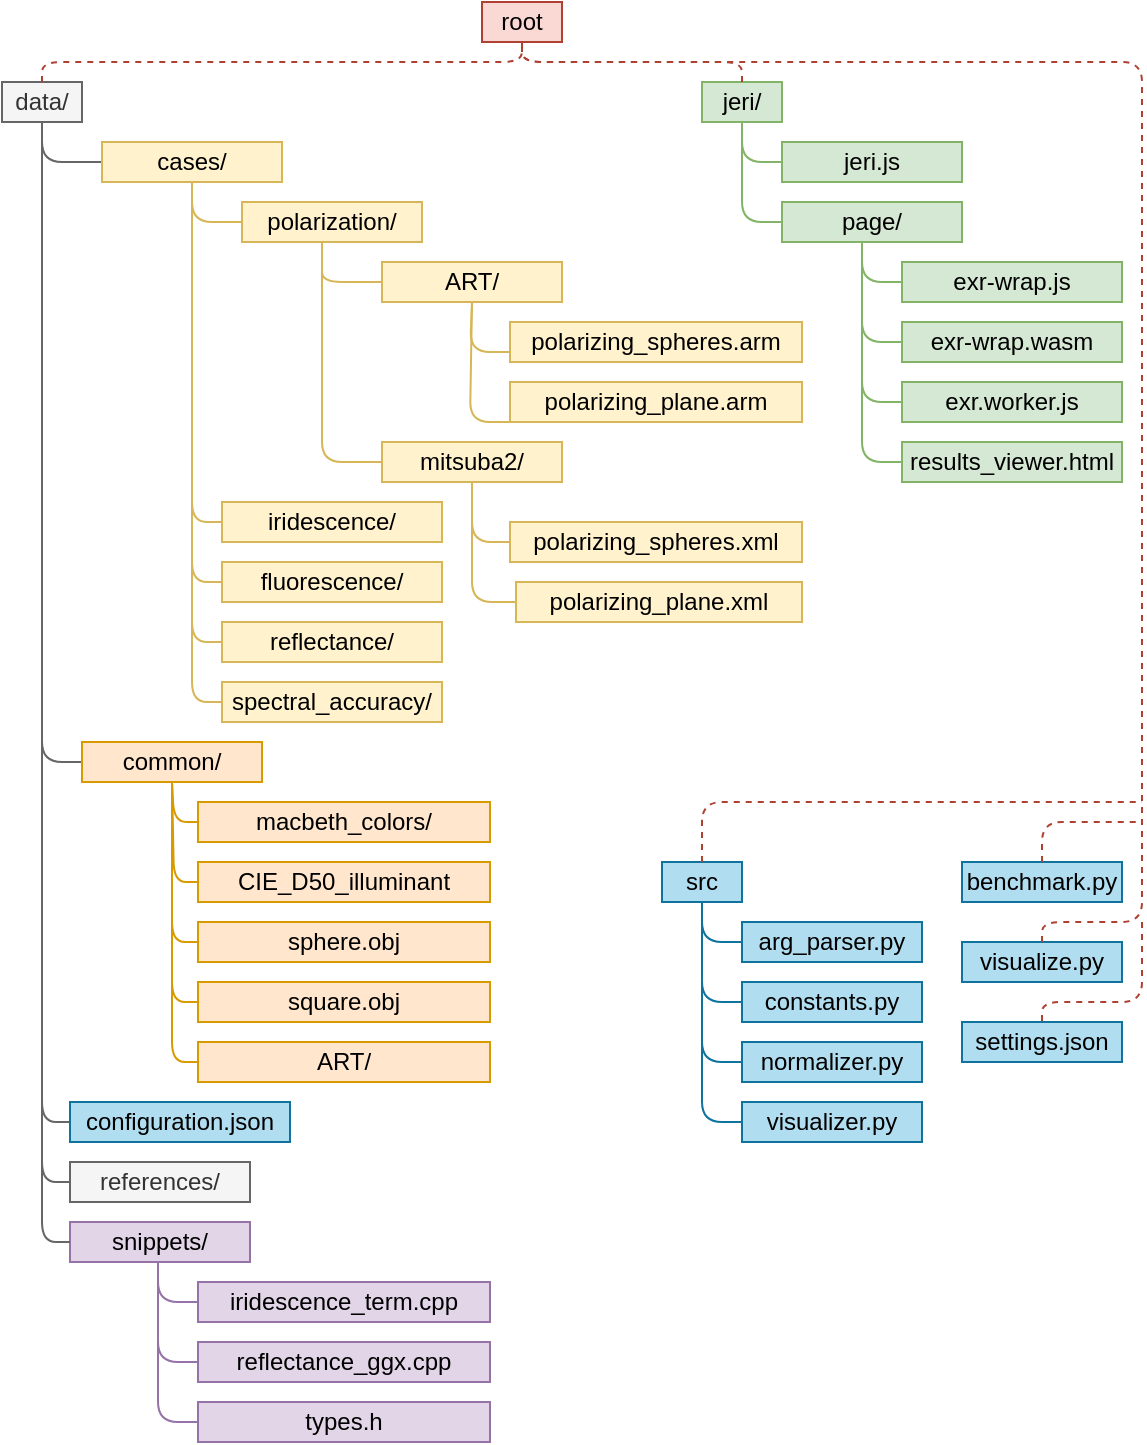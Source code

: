 <mxfile version="13.5.5" type="device"><diagram id="QD6-xCFPaR6NN4qHjSqh" name="Page-1"><mxGraphModel dx="687" dy="385" grid="1" gridSize="10" guides="1" tooltips="1" connect="1" arrows="1" fold="1" page="1" pageScale="1" pageWidth="827" pageHeight="1169" math="0" shadow="0"><root><mxCell id="0"/><mxCell id="1" parent="0"/><mxCell id="x9vF5xHZ1lk9lBWt_NGZ-1" value="data/" style="text;html=1;align=center;verticalAlign=middle;whiteSpace=wrap;rounded=0;fillColor=#f5f5f5;strokeColor=#666666;fontColor=#333333;" parent="1" vertex="1"><mxGeometry x="40" y="280" width="40" height="20" as="geometry"/></mxCell><mxCell id="x9vF5xHZ1lk9lBWt_NGZ-2" value="jeri/" style="text;html=1;align=center;verticalAlign=middle;whiteSpace=wrap;rounded=0;fillColor=#d5e8d4;strokeColor=#82b366;" parent="1" vertex="1"><mxGeometry x="390" y="280" width="40" height="20" as="geometry"/></mxCell><mxCell id="x9vF5xHZ1lk9lBWt_NGZ-3" value="src" style="text;html=1;align=center;verticalAlign=middle;whiteSpace=wrap;rounded=0;fillColor=#b1ddf0;strokeColor=#10739e;" parent="1" vertex="1"><mxGeometry x="370" y="670" width="40" height="20" as="geometry"/></mxCell><mxCell id="x9vF5xHZ1lk9lBWt_NGZ-4" value="benchmark.py" style="text;html=1;align=center;verticalAlign=middle;whiteSpace=wrap;rounded=0;fillColor=#b1ddf0;strokeColor=#10739e;" parent="1" vertex="1"><mxGeometry x="520" y="670" width="80" height="20" as="geometry"/></mxCell><mxCell id="x9vF5xHZ1lk9lBWt_NGZ-5" value="visualize.py" style="text;html=1;align=center;verticalAlign=middle;whiteSpace=wrap;rounded=0;fillColor=#b1ddf0;strokeColor=#10739e;" parent="1" vertex="1"><mxGeometry x="520" y="710" width="80" height="20" as="geometry"/></mxCell><mxCell id="x9vF5xHZ1lk9lBWt_NGZ-6" value="settings.json" style="text;html=1;align=center;verticalAlign=middle;whiteSpace=wrap;rounded=0;fillColor=#b1ddf0;strokeColor=#10739e;" parent="1" vertex="1"><mxGeometry x="520" y="750" width="80" height="20" as="geometry"/></mxCell><mxCell id="x9vF5xHZ1lk9lBWt_NGZ-7" value="" style="endArrow=none;html=1;fillColor=#b1ddf0;strokeColor=#10739e;exitX=0.5;exitY=1;exitDx=0;exitDy=0;" parent="1" source="x9vF5xHZ1lk9lBWt_NGZ-3" edge="1"><mxGeometry width="50" height="50" relative="1" as="geometry"><mxPoint x="500" y="770" as="sourcePoint"/><mxPoint x="410" y="710" as="targetPoint"/><Array as="points"><mxPoint x="390" y="710"/></Array></mxGeometry></mxCell><mxCell id="x9vF5xHZ1lk9lBWt_NGZ-8" value="arg_parser.py" style="text;html=1;align=center;verticalAlign=middle;whiteSpace=wrap;rounded=0;fillColor=#b1ddf0;strokeColor=#10739e;" parent="1" vertex="1"><mxGeometry x="410" y="700" width="90" height="20" as="geometry"/></mxCell><mxCell id="x9vF5xHZ1lk9lBWt_NGZ-9" value="" style="endArrow=none;html=1;fillColor=#b1ddf0;strokeColor=#10739e;exitX=0.5;exitY=1;exitDx=0;exitDy=0;" parent="1" source="x9vF5xHZ1lk9lBWt_NGZ-3" edge="1"><mxGeometry width="50" height="50" relative="1" as="geometry"><mxPoint x="390" y="720" as="sourcePoint"/><mxPoint x="410" y="740" as="targetPoint"/><Array as="points"><mxPoint x="390" y="740"/></Array></mxGeometry></mxCell><mxCell id="x9vF5xHZ1lk9lBWt_NGZ-10" value="constants.py" style="text;html=1;align=center;verticalAlign=middle;whiteSpace=wrap;rounded=0;fillColor=#b1ddf0;strokeColor=#10739e;" parent="1" vertex="1"><mxGeometry x="410" y="730" width="90" height="20" as="geometry"/></mxCell><mxCell id="x9vF5xHZ1lk9lBWt_NGZ-11" value="" style="endArrow=none;html=1;fillColor=#b1ddf0;strokeColor=#10739e;exitX=0.5;exitY=1;exitDx=0;exitDy=0;" parent="1" source="x9vF5xHZ1lk9lBWt_NGZ-3" edge="1"><mxGeometry width="50" height="50" relative="1" as="geometry"><mxPoint x="390" y="750" as="sourcePoint"/><mxPoint x="410" y="770" as="targetPoint"/><Array as="points"><mxPoint x="390" y="770"/></Array></mxGeometry></mxCell><mxCell id="x9vF5xHZ1lk9lBWt_NGZ-12" value="normalizer.py" style="text;html=1;align=center;verticalAlign=middle;whiteSpace=wrap;rounded=0;fillColor=#b1ddf0;strokeColor=#10739e;" parent="1" vertex="1"><mxGeometry x="410" y="760" width="90" height="20" as="geometry"/></mxCell><mxCell id="x9vF5xHZ1lk9lBWt_NGZ-13" value="" style="endArrow=none;html=1;fillColor=#b1ddf0;strokeColor=#10739e;" parent="1" edge="1"><mxGeometry width="50" height="50" relative="1" as="geometry"><mxPoint x="390" y="690" as="sourcePoint"/><mxPoint x="410" y="800" as="targetPoint"/><Array as="points"><mxPoint x="390" y="800"/></Array></mxGeometry></mxCell><mxCell id="x9vF5xHZ1lk9lBWt_NGZ-14" value="visualizer.py" style="text;html=1;align=center;verticalAlign=middle;whiteSpace=wrap;rounded=0;fillColor=#b1ddf0;strokeColor=#10739e;" parent="1" vertex="1"><mxGeometry x="410" y="790" width="90" height="20" as="geometry"/></mxCell><mxCell id="x9vF5xHZ1lk9lBWt_NGZ-15" value="" style="endArrow=none;html=1;fillColor=#d5e8d4;strokeColor=#82b366;exitX=0.5;exitY=1;exitDx=0;exitDy=0;" parent="1" edge="1"><mxGeometry width="50" height="50" relative="1" as="geometry"><mxPoint x="470" y="360" as="sourcePoint"/><mxPoint x="490" y="380" as="targetPoint"/><Array as="points"><mxPoint x="470" y="380"/></Array></mxGeometry></mxCell><mxCell id="x9vF5xHZ1lk9lBWt_NGZ-16" value="exr-wrap.js" style="text;html=1;align=center;verticalAlign=middle;whiteSpace=wrap;rounded=0;fillColor=#d5e8d4;strokeColor=#82b366;" parent="1" vertex="1"><mxGeometry x="490" y="370" width="110" height="20" as="geometry"/></mxCell><mxCell id="x9vF5xHZ1lk9lBWt_NGZ-17" value="" style="endArrow=none;html=1;fillColor=#d5e8d4;strokeColor=#82b366;exitX=0.5;exitY=1;exitDx=0;exitDy=0;" parent="1" edge="1"><mxGeometry width="50" height="50" relative="1" as="geometry"><mxPoint x="470" y="360" as="sourcePoint"/><mxPoint x="490" y="410" as="targetPoint"/><Array as="points"><mxPoint x="470" y="410"/></Array></mxGeometry></mxCell><mxCell id="x9vF5xHZ1lk9lBWt_NGZ-18" value="exr-wrap.wasm" style="text;html=1;align=center;verticalAlign=middle;whiteSpace=wrap;rounded=0;fillColor=#d5e8d4;strokeColor=#82b366;" parent="1" vertex="1"><mxGeometry x="490" y="400" width="110" height="20" as="geometry"/></mxCell><mxCell id="x9vF5xHZ1lk9lBWt_NGZ-19" value="" style="endArrow=none;html=1;fillColor=#d5e8d4;strokeColor=#82b366;exitX=0.5;exitY=1;exitDx=0;exitDy=0;" parent="1" edge="1"><mxGeometry width="50" height="50" relative="1" as="geometry"><mxPoint x="470" y="360" as="sourcePoint"/><mxPoint x="490" y="440" as="targetPoint"/><Array as="points"><mxPoint x="470" y="440"/></Array></mxGeometry></mxCell><mxCell id="x9vF5xHZ1lk9lBWt_NGZ-20" value="exr.worker.js" style="text;html=1;align=center;verticalAlign=middle;whiteSpace=wrap;rounded=0;fillColor=#d5e8d4;strokeColor=#82b366;" parent="1" vertex="1"><mxGeometry x="490" y="430" width="110" height="20" as="geometry"/></mxCell><mxCell id="x9vF5xHZ1lk9lBWt_NGZ-21" value="" style="endArrow=none;html=1;fillColor=#d5e8d4;strokeColor=#82b366;" parent="1" edge="1"><mxGeometry width="50" height="50" relative="1" as="geometry"><mxPoint x="470" y="360" as="sourcePoint"/><mxPoint x="490" y="470" as="targetPoint"/><Array as="points"><mxPoint x="470" y="470"/></Array></mxGeometry></mxCell><mxCell id="x9vF5xHZ1lk9lBWt_NGZ-22" value="results_viewer.html" style="text;html=1;align=center;verticalAlign=middle;whiteSpace=wrap;rounded=0;fillColor=#d5e8d4;strokeColor=#82b366;" parent="1" vertex="1"><mxGeometry x="490" y="460" width="110" height="20" as="geometry"/></mxCell><mxCell id="x9vF5xHZ1lk9lBWt_NGZ-23" value="" style="endArrow=none;html=1;fillColor=#d5e8d4;strokeColor=#82b366;exitX=0.5;exitY=1;exitDx=0;exitDy=0;" parent="1" edge="1"><mxGeometry width="50" height="50" relative="1" as="geometry"><mxPoint x="410" y="300" as="sourcePoint"/><mxPoint x="430" y="320" as="targetPoint"/><Array as="points"><mxPoint x="410" y="320"/></Array></mxGeometry></mxCell><mxCell id="x9vF5xHZ1lk9lBWt_NGZ-24" value="jeri.js" style="text;html=1;align=center;verticalAlign=middle;whiteSpace=wrap;rounded=0;fillColor=#d5e8d4;strokeColor=#82b366;" parent="1" vertex="1"><mxGeometry x="430" y="310" width="90" height="20" as="geometry"/></mxCell><mxCell id="x9vF5xHZ1lk9lBWt_NGZ-25" value="" style="endArrow=none;html=1;fillColor=#d5e8d4;strokeColor=#82b366;exitX=0.5;exitY=1;exitDx=0;exitDy=0;" parent="1" edge="1"><mxGeometry width="50" height="50" relative="1" as="geometry"><mxPoint x="410" y="300" as="sourcePoint"/><mxPoint x="430" y="350" as="targetPoint"/><Array as="points"><mxPoint x="410" y="350"/></Array></mxGeometry></mxCell><mxCell id="x9vF5xHZ1lk9lBWt_NGZ-26" value="page/" style="text;html=1;align=center;verticalAlign=middle;whiteSpace=wrap;rounded=0;fillColor=#d5e8d4;strokeColor=#82b366;" parent="1" vertex="1"><mxGeometry x="430" y="340" width="90" height="20" as="geometry"/></mxCell><mxCell id="x9vF5xHZ1lk9lBWt_NGZ-39" value="" style="endArrow=none;html=1;fillColor=#f5f5f5;strokeColor=#666666;" parent="1" edge="1"><mxGeometry width="50" height="50" relative="1" as="geometry"><mxPoint x="60" y="300" as="sourcePoint"/><mxPoint x="90" y="320" as="targetPoint"/><Array as="points"><mxPoint x="60" y="320"/></Array></mxGeometry></mxCell><mxCell id="x9vF5xHZ1lk9lBWt_NGZ-40" value="cases/" style="text;html=1;align=center;verticalAlign=middle;whiteSpace=wrap;rounded=0;fillColor=#fff2cc;strokeColor=#d6b656;" parent="1" vertex="1"><mxGeometry x="90" y="310" width="90" height="20" as="geometry"/></mxCell><mxCell id="x9vF5xHZ1lk9lBWt_NGZ-41" value="" style="endArrow=none;html=1;fillColor=#f5f5f5;strokeColor=#666666;exitX=0.5;exitY=1;exitDx=0;exitDy=0;entryX=0;entryY=0.5;entryDx=0;entryDy=0;" parent="1" source="x9vF5xHZ1lk9lBWt_NGZ-1" target="x9vF5xHZ1lk9lBWt_NGZ-42" edge="1"><mxGeometry width="50" height="50" relative="1" as="geometry"><mxPoint x="70" y="300" as="sourcePoint"/><mxPoint x="90" y="350" as="targetPoint"/><Array as="points"><mxPoint x="60" y="620"/></Array></mxGeometry></mxCell><mxCell id="x9vF5xHZ1lk9lBWt_NGZ-42" value="common/" style="text;html=1;align=center;verticalAlign=middle;whiteSpace=wrap;rounded=0;fillColor=#ffe6cc;strokeColor=#d79b00;" parent="1" vertex="1"><mxGeometry x="80" y="610" width="90" height="20" as="geometry"/></mxCell><mxCell id="x9vF5xHZ1lk9lBWt_NGZ-44" value="references/" style="text;html=1;align=center;verticalAlign=middle;whiteSpace=wrap;rounded=0;fillColor=#f5f5f5;strokeColor=#666666;fontColor=#333333;" parent="1" vertex="1"><mxGeometry x="74" y="820" width="90" height="20" as="geometry"/></mxCell><mxCell id="x9vF5xHZ1lk9lBWt_NGZ-46" value="snippets/" style="text;html=1;align=center;verticalAlign=middle;whiteSpace=wrap;rounded=0;fillColor=#e1d5e7;strokeColor=#9673a6;" parent="1" vertex="1"><mxGeometry x="74" y="850" width="90" height="20" as="geometry"/></mxCell><mxCell id="x9vF5xHZ1lk9lBWt_NGZ-47" value="" style="endArrow=none;html=1;fillColor=#fff2cc;strokeColor=#d6b656;exitX=0.5;exitY=1;exitDx=0;exitDy=0;" parent="1" source="x9vF5xHZ1lk9lBWt_NGZ-40" edge="1"><mxGeometry width="50" height="50" relative="1" as="geometry"><mxPoint x="140" y="330" as="sourcePoint"/><mxPoint x="160" y="350" as="targetPoint"/><Array as="points"><mxPoint x="135" y="350"/></Array></mxGeometry></mxCell><mxCell id="x9vF5xHZ1lk9lBWt_NGZ-48" value="polarization/" style="text;html=1;align=center;verticalAlign=middle;whiteSpace=wrap;rounded=0;fillColor=#fff2cc;strokeColor=#d6b656;" parent="1" vertex="1"><mxGeometry x="160" y="340" width="90" height="20" as="geometry"/></mxCell><mxCell id="x9vF5xHZ1lk9lBWt_NGZ-49" value="" style="endArrow=none;html=1;fillColor=#fff2cc;strokeColor=#d6b656;exitX=0.5;exitY=1;exitDx=0;exitDy=0;entryX=0;entryY=0.5;entryDx=0;entryDy=0;" parent="1" source="x9vF5xHZ1lk9lBWt_NGZ-40" target="x9vF5xHZ1lk9lBWt_NGZ-52" edge="1"><mxGeometry width="50" height="50" relative="1" as="geometry"><mxPoint x="140" y="630" as="sourcePoint"/><mxPoint x="150" y="575" as="targetPoint"/><Array as="points"><mxPoint x="135" y="530"/></Array></mxGeometry></mxCell><mxCell id="x9vF5xHZ1lk9lBWt_NGZ-50" value="iridescence/" style="text;html=1;align=center;verticalAlign=middle;whiteSpace=wrap;rounded=0;fillColor=#fff2cc;strokeColor=#d6b656;" parent="1" vertex="1"><mxGeometry x="150" y="490" width="110" height="20" as="geometry"/></mxCell><mxCell id="x9vF5xHZ1lk9lBWt_NGZ-51" value="" style="endArrow=none;html=1;fillColor=#fff2cc;strokeColor=#d6b656;exitX=0.5;exitY=1;exitDx=0;exitDy=0;entryX=0;entryY=0.5;entryDx=0;entryDy=0;" parent="1" source="x9vF5xHZ1lk9lBWt_NGZ-40" target="x9vF5xHZ1lk9lBWt_NGZ-55" edge="1"><mxGeometry width="50" height="50" relative="1" as="geometry"><mxPoint x="140" y="630" as="sourcePoint"/><mxPoint x="150" y="605" as="targetPoint"/><Array as="points"><mxPoint x="135" y="560"/></Array></mxGeometry></mxCell><mxCell id="x9vF5xHZ1lk9lBWt_NGZ-52" value="fluorescence/" style="text;html=1;align=center;verticalAlign=middle;whiteSpace=wrap;rounded=0;fillColor=#fff2cc;strokeColor=#d6b656;" parent="1" vertex="1"><mxGeometry x="150" y="520" width="110" height="20" as="geometry"/></mxCell><mxCell id="x9vF5xHZ1lk9lBWt_NGZ-53" value="" style="endArrow=none;html=1;fillColor=#fff2cc;strokeColor=#d6b656;exitX=0.5;exitY=1;exitDx=0;exitDy=0;entryX=0;entryY=0.5;entryDx=0;entryDy=0;" parent="1" source="x9vF5xHZ1lk9lBWt_NGZ-40" target="x9vF5xHZ1lk9lBWt_NGZ-124" edge="1"><mxGeometry width="50" height="50" relative="1" as="geometry"><mxPoint x="140" y="630" as="sourcePoint"/><mxPoint x="150" y="635" as="targetPoint"/><Array as="points"><mxPoint x="135" y="590"/></Array></mxGeometry></mxCell><mxCell id="x9vF5xHZ1lk9lBWt_NGZ-55" value="reflectance/" style="text;html=1;align=center;verticalAlign=middle;whiteSpace=wrap;rounded=0;fillColor=#fff2cc;strokeColor=#d6b656;" parent="1" vertex="1"><mxGeometry x="150" y="550" width="110" height="20" as="geometry"/></mxCell><mxCell id="x9vF5xHZ1lk9lBWt_NGZ-56" value="" style="endArrow=none;html=1;fillColor=#fff2cc;strokeColor=#d6b656;exitX=0.5;exitY=1;exitDx=0;exitDy=0;entryX=0;entryY=0.5;entryDx=0;entryDy=0;" parent="1" source="x9vF5xHZ1lk9lBWt_NGZ-40" target="x9vF5xHZ1lk9lBWt_NGZ-50" edge="1"><mxGeometry width="50" height="50" relative="1" as="geometry"><mxPoint x="140" y="655" as="sourcePoint"/><mxPoint x="150" y="660" as="targetPoint"/><Array as="points"><mxPoint x="135" y="500"/></Array></mxGeometry></mxCell><mxCell id="x9vF5xHZ1lk9lBWt_NGZ-78" value="" style="endArrow=none;html=1;fillColor=#fff2cc;strokeColor=#d6b656;exitX=0.5;exitY=1;exitDx=0;exitDy=0;entryX=0;entryY=0.5;entryDx=0;entryDy=0;" parent="1" target="x9vF5xHZ1lk9lBWt_NGZ-81" edge="1"><mxGeometry width="50" height="50" relative="1" as="geometry"><mxPoint x="200" y="360" as="sourcePoint"/><mxPoint x="310" y="620" as="targetPoint"/><Array as="points"><mxPoint x="200" y="470"/></Array></mxGeometry></mxCell><mxCell id="x9vF5xHZ1lk9lBWt_NGZ-79" value="ART/" style="text;html=1;align=center;verticalAlign=middle;whiteSpace=wrap;rounded=0;fillColor=#fff2cc;strokeColor=#d6b656;" parent="1" vertex="1"><mxGeometry x="230" y="370" width="90" height="20" as="geometry"/></mxCell><mxCell id="x9vF5xHZ1lk9lBWt_NGZ-81" value="mitsuba2/" style="text;html=1;align=center;verticalAlign=middle;whiteSpace=wrap;rounded=0;fillColor=#fff2cc;strokeColor=#d6b656;" parent="1" vertex="1"><mxGeometry x="230" y="460" width="90" height="20" as="geometry"/></mxCell><mxCell id="x9vF5xHZ1lk9lBWt_NGZ-86" value="" style="endArrow=none;html=1;fillColor=#fff2cc;strokeColor=#d6b656;entryX=0;entryY=0.5;entryDx=0;entryDy=0;" parent="1" target="x9vF5xHZ1lk9lBWt_NGZ-79" edge="1"><mxGeometry width="50" height="50" relative="1" as="geometry"><mxPoint x="200" y="370" as="sourcePoint"/><mxPoint x="220" y="380" as="targetPoint"/><Array as="points"><mxPoint x="200" y="380"/></Array></mxGeometry></mxCell><mxCell id="x9vF5xHZ1lk9lBWt_NGZ-87" value="" style="endArrow=none;html=1;fillColor=#fff2cc;strokeColor=#d6b656;exitX=0.5;exitY=1;exitDx=0;exitDy=0;" parent="1" source="x9vF5xHZ1lk9lBWt_NGZ-79" edge="1"><mxGeometry width="50" height="50" relative="1" as="geometry"><mxPoint x="274" y="390" as="sourcePoint"/><mxPoint x="294" y="415" as="targetPoint"/><Array as="points"><mxPoint x="274" y="415"/></Array></mxGeometry></mxCell><mxCell id="x9vF5xHZ1lk9lBWt_NGZ-88" value="polarizing_spheres.arm" style="text;html=1;align=center;verticalAlign=middle;whiteSpace=wrap;rounded=0;fillColor=#fff2cc;strokeColor=#d6b656;" parent="1" vertex="1"><mxGeometry x="294" y="400" width="146" height="20" as="geometry"/></mxCell><mxCell id="x9vF5xHZ1lk9lBWt_NGZ-89" value="" style="endArrow=none;html=1;fillColor=#fff2cc;strokeColor=#d6b656;exitX=0.5;exitY=1;exitDx=0;exitDy=0;" parent="1" source="x9vF5xHZ1lk9lBWt_NGZ-79" edge="1"><mxGeometry width="50" height="50" relative="1" as="geometry"><mxPoint x="274" y="400" as="sourcePoint"/><mxPoint x="294" y="450" as="targetPoint"/><Array as="points"><mxPoint x="274" y="450"/></Array></mxGeometry></mxCell><mxCell id="x9vF5xHZ1lk9lBWt_NGZ-90" value="polarizing_plane.arm" style="text;html=1;align=center;verticalAlign=middle;whiteSpace=wrap;rounded=0;fillColor=#fff2cc;strokeColor=#d6b656;" parent="1" vertex="1"><mxGeometry x="294" y="430" width="146" height="20" as="geometry"/></mxCell><mxCell id="x9vF5xHZ1lk9lBWt_NGZ-96" value="" style="endArrow=none;html=1;fillColor=#fff2cc;strokeColor=#d6b656;exitX=0.5;exitY=1;exitDx=0;exitDy=0;entryX=0;entryY=0.5;entryDx=0;entryDy=0;" parent="1" source="x9vF5xHZ1lk9lBWt_NGZ-81" target="x9vF5xHZ1lk9lBWt_NGZ-97" edge="1"><mxGeometry width="50" height="50" relative="1" as="geometry"><mxPoint x="262" y="530" as="sourcePoint"/><mxPoint x="300" y="550" as="targetPoint"/><Array as="points"><mxPoint x="275" y="510"/></Array></mxGeometry></mxCell><mxCell id="x9vF5xHZ1lk9lBWt_NGZ-97" value="polarizing_spheres.xml" style="text;html=1;align=center;verticalAlign=middle;whiteSpace=wrap;rounded=0;fillColor=#fff2cc;strokeColor=#d6b656;" parent="1" vertex="1"><mxGeometry x="294" y="500" width="146" height="20" as="geometry"/></mxCell><mxCell id="x9vF5xHZ1lk9lBWt_NGZ-98" value="" style="endArrow=none;html=1;fillColor=#fff2cc;strokeColor=#d6b656;exitX=0.5;exitY=1;exitDx=0;exitDy=0;entryX=0;entryY=0.5;entryDx=0;entryDy=0;" parent="1" source="x9vF5xHZ1lk9lBWt_NGZ-81" target="x9vF5xHZ1lk9lBWt_NGZ-99" edge="1"><mxGeometry width="50" height="50" relative="1" as="geometry"><mxPoint x="262" y="530" as="sourcePoint"/><mxPoint x="300" y="580" as="targetPoint"/><Array as="points"><mxPoint x="275" y="540"/></Array></mxGeometry></mxCell><mxCell id="x9vF5xHZ1lk9lBWt_NGZ-99" value="polarizing_plane.xml" style="text;html=1;align=center;verticalAlign=middle;whiteSpace=wrap;rounded=0;fillColor=#fff2cc;strokeColor=#d6b656;" parent="1" vertex="1"><mxGeometry x="297" y="530" width="143" height="20" as="geometry"/></mxCell><mxCell id="x9vF5xHZ1lk9lBWt_NGZ-102" value="" style="endArrow=none;html=1;fillColor=#ffe6cc;strokeColor=#d79b00;entryX=0;entryY=0.5;entryDx=0;entryDy=0;exitX=0.5;exitY=1;exitDx=0;exitDy=0;" parent="1" source="x9vF5xHZ1lk9lBWt_NGZ-42" target="x9vF5xHZ1lk9lBWt_NGZ-103" edge="1"><mxGeometry width="50" height="50" relative="1" as="geometry"><mxPoint x="118" y="630" as="sourcePoint"/><mxPoint x="138" y="650" as="targetPoint"/><Array as="points"><mxPoint x="126" y="650"/></Array></mxGeometry></mxCell><mxCell id="x9vF5xHZ1lk9lBWt_NGZ-103" value="macbeth_colors/" style="text;html=1;align=center;verticalAlign=middle;whiteSpace=wrap;rounded=0;fillColor=#ffe6cc;strokeColor=#d79b00;" parent="1" vertex="1"><mxGeometry x="138" y="640" width="146" height="20" as="geometry"/></mxCell><mxCell id="x9vF5xHZ1lk9lBWt_NGZ-104" value="" style="endArrow=none;html=1;fillColor=#ffe6cc;strokeColor=#d79b00;entryX=0;entryY=0.5;entryDx=0;entryDy=0;exitX=0.5;exitY=1;exitDx=0;exitDy=0;" parent="1" source="x9vF5xHZ1lk9lBWt_NGZ-42" target="x9vF5xHZ1lk9lBWt_NGZ-105" edge="1"><mxGeometry width="50" height="50" relative="1" as="geometry"><mxPoint x="118" y="630" as="sourcePoint"/><mxPoint x="138" y="680" as="targetPoint"/><Array as="points"><mxPoint x="126" y="680"/></Array></mxGeometry></mxCell><mxCell id="x9vF5xHZ1lk9lBWt_NGZ-105" value="CIE_D50_illuminant" style="text;html=1;align=center;verticalAlign=middle;whiteSpace=wrap;rounded=0;fillColor=#ffe6cc;strokeColor=#d79b00;" parent="1" vertex="1"><mxGeometry x="138" y="670" width="146" height="20" as="geometry"/></mxCell><mxCell id="x9vF5xHZ1lk9lBWt_NGZ-108" value="" style="endArrow=none;html=1;fillColor=#ffe6cc;strokeColor=#d79b00;entryX=0;entryY=0.5;entryDx=0;entryDy=0;exitX=0.5;exitY=1;exitDx=0;exitDy=0;" parent="1" source="x9vF5xHZ1lk9lBWt_NGZ-42" target="x9vF5xHZ1lk9lBWt_NGZ-109" edge="1"><mxGeometry width="50" height="50" relative="1" as="geometry"><mxPoint x="118" y="630" as="sourcePoint"/><mxPoint x="138" y="745" as="targetPoint"/><Array as="points"><mxPoint x="125" y="710"/></Array></mxGeometry></mxCell><mxCell id="x9vF5xHZ1lk9lBWt_NGZ-109" value="sphere.obj" style="text;html=1;align=center;verticalAlign=middle;whiteSpace=wrap;rounded=0;fillColor=#ffe6cc;strokeColor=#d79b00;" parent="1" vertex="1"><mxGeometry x="138" y="700" width="146" height="20" as="geometry"/></mxCell><mxCell id="x9vF5xHZ1lk9lBWt_NGZ-110" value="" style="endArrow=none;html=1;fillColor=#ffe6cc;strokeColor=#d79b00;entryX=0;entryY=0.5;entryDx=0;entryDy=0;exitX=0.5;exitY=1;exitDx=0;exitDy=0;" parent="1" source="x9vF5xHZ1lk9lBWt_NGZ-42" target="x9vF5xHZ1lk9lBWt_NGZ-111" edge="1"><mxGeometry width="50" height="50" relative="1" as="geometry"><mxPoint x="116" y="632" as="sourcePoint"/><mxPoint x="140" y="785" as="targetPoint"/><Array as="points"><mxPoint x="125" y="740"/></Array></mxGeometry></mxCell><mxCell id="x9vF5xHZ1lk9lBWt_NGZ-111" value="square.obj" style="text;html=1;align=center;verticalAlign=middle;whiteSpace=wrap;rounded=0;fillColor=#ffe6cc;strokeColor=#d79b00;" parent="1" vertex="1"><mxGeometry x="138" y="730" width="146" height="20" as="geometry"/></mxCell><mxCell id="x9vF5xHZ1lk9lBWt_NGZ-114" value="" style="endArrow=none;html=1;fillColor=#e1d5e7;strokeColor=#9673a6;entryX=0;entryY=0.5;entryDx=0;entryDy=0;" parent="1" target="x9vF5xHZ1lk9lBWt_NGZ-115" edge="1"><mxGeometry width="50" height="50" relative="1" as="geometry"><mxPoint x="118" y="870" as="sourcePoint"/><mxPoint x="138" y="890" as="targetPoint"/><Array as="points"><mxPoint x="118" y="890"/></Array></mxGeometry></mxCell><mxCell id="x9vF5xHZ1lk9lBWt_NGZ-115" value="iridescence_term.cpp" style="text;html=1;align=center;verticalAlign=middle;whiteSpace=wrap;rounded=0;fillColor=#e1d5e7;strokeColor=#9673a6;" parent="1" vertex="1"><mxGeometry x="138" y="880" width="146" height="20" as="geometry"/></mxCell><mxCell id="x9vF5xHZ1lk9lBWt_NGZ-116" value="" style="endArrow=none;html=1;fillColor=#e1d5e7;strokeColor=#9673a6;entryX=0;entryY=0.5;entryDx=0;entryDy=0;" parent="1" target="x9vF5xHZ1lk9lBWt_NGZ-117" edge="1"><mxGeometry width="50" height="50" relative="1" as="geometry"><mxPoint x="118" y="870" as="sourcePoint"/><mxPoint x="138" y="920" as="targetPoint"/><Array as="points"><mxPoint x="118" y="920"/></Array></mxGeometry></mxCell><mxCell id="x9vF5xHZ1lk9lBWt_NGZ-117" value="reflectance_ggx.cpp" style="text;html=1;align=center;verticalAlign=middle;whiteSpace=wrap;rounded=0;fillColor=#e1d5e7;strokeColor=#9673a6;" parent="1" vertex="1"><mxGeometry x="138" y="910" width="146" height="20" as="geometry"/></mxCell><mxCell id="x9vF5xHZ1lk9lBWt_NGZ-118" value="" style="endArrow=none;html=1;fillColor=#e1d5e7;strokeColor=#9673a6;entryX=0;entryY=0.5;entryDx=0;entryDy=0;" parent="1" target="x9vF5xHZ1lk9lBWt_NGZ-119" edge="1"><mxGeometry width="50" height="50" relative="1" as="geometry"><mxPoint x="118" y="870" as="sourcePoint"/><mxPoint x="138" y="960" as="targetPoint"/><Array as="points"><mxPoint x="118" y="950"/></Array></mxGeometry></mxCell><mxCell id="x9vF5xHZ1lk9lBWt_NGZ-119" value="types.h" style="text;html=1;align=center;verticalAlign=middle;whiteSpace=wrap;rounded=0;fillColor=#e1d5e7;strokeColor=#9673a6;" parent="1" vertex="1"><mxGeometry x="138" y="940" width="146" height="20" as="geometry"/></mxCell><mxCell id="x9vF5xHZ1lk9lBWt_NGZ-124" value="spectral_accuracy/" style="text;html=1;align=center;verticalAlign=middle;whiteSpace=wrap;rounded=0;fillColor=#fff2cc;strokeColor=#d6b656;" parent="1" vertex="1"><mxGeometry x="150" y="580" width="110" height="20" as="geometry"/></mxCell><mxCell id="x9vF5xHZ1lk9lBWt_NGZ-125" value="root" style="text;html=1;strokeColor=#ae4132;fillColor=#fad9d5;align=center;verticalAlign=middle;whiteSpace=wrap;rounded=0;" parent="1" vertex="1"><mxGeometry x="280" y="240" width="40" height="20" as="geometry"/></mxCell><mxCell id="x9vF5xHZ1lk9lBWt_NGZ-131" value="" style="endArrow=none;dashed=1;html=1;entryX=0.5;entryY=1;entryDx=0;entryDy=0;exitX=0.5;exitY=0;exitDx=0;exitDy=0;fillColor=#fad9d5;strokeColor=#ae4132;" parent="1" source="x9vF5xHZ1lk9lBWt_NGZ-1" target="x9vF5xHZ1lk9lBWt_NGZ-125" edge="1"><mxGeometry width="50" height="50" relative="1" as="geometry"><mxPoint x="390" y="460" as="sourcePoint"/><mxPoint x="440" y="410" as="targetPoint"/><Array as="points"><mxPoint x="60" y="270"/><mxPoint x="300" y="270"/></Array></mxGeometry></mxCell><mxCell id="x9vF5xHZ1lk9lBWt_NGZ-132" value="" style="endArrow=none;dashed=1;html=1;exitX=0.5;exitY=0;exitDx=0;exitDy=0;fillColor=#fad9d5;strokeColor=#ae4132;" parent="1" source="x9vF5xHZ1lk9lBWt_NGZ-2" edge="1"><mxGeometry width="50" height="50" relative="1" as="geometry"><mxPoint x="70" y="290" as="sourcePoint"/><mxPoint x="300" y="260" as="targetPoint"/><Array as="points"><mxPoint x="410" y="270"/><mxPoint x="300" y="270"/></Array></mxGeometry></mxCell><mxCell id="x9vF5xHZ1lk9lBWt_NGZ-133" value="" style="endArrow=none;dashed=1;html=1;exitX=0.5;exitY=0;exitDx=0;exitDy=0;fillColor=#fad9d5;strokeColor=#ae4132;" parent="1" source="x9vF5xHZ1lk9lBWt_NGZ-3" edge="1"><mxGeometry width="50" height="50" relative="1" as="geometry"><mxPoint x="420" y="290" as="sourcePoint"/><mxPoint x="610" y="640" as="targetPoint"/><Array as="points"><mxPoint x="390" y="640"/></Array></mxGeometry></mxCell><mxCell id="x9vF5xHZ1lk9lBWt_NGZ-134" value="" style="endArrow=none;dashed=1;html=1;exitX=0.5;exitY=0;exitDx=0;exitDy=0;fillColor=#fad9d5;strokeColor=#ae4132;" parent="1" source="x9vF5xHZ1lk9lBWt_NGZ-4" edge="1"><mxGeometry width="50" height="50" relative="1" as="geometry"><mxPoint x="400" y="680" as="sourcePoint"/><mxPoint x="610" y="650" as="targetPoint"/><Array as="points"><mxPoint x="560" y="650"/></Array></mxGeometry></mxCell><mxCell id="x9vF5xHZ1lk9lBWt_NGZ-135" value="" style="endArrow=none;dashed=1;html=1;exitX=0.5;exitY=0;exitDx=0;exitDy=0;fillColor=#fad9d5;strokeColor=#ae4132;" parent="1" source="x9vF5xHZ1lk9lBWt_NGZ-5" edge="1"><mxGeometry width="50" height="50" relative="1" as="geometry"><mxPoint x="570" y="680" as="sourcePoint"/><mxPoint x="300" y="260" as="targetPoint"/><Array as="points"><mxPoint x="560" y="700"/><mxPoint x="610" y="700"/><mxPoint x="610" y="270"/><mxPoint x="300" y="270"/></Array></mxGeometry></mxCell><mxCell id="x9vF5xHZ1lk9lBWt_NGZ-137" value="" style="endArrow=none;dashed=1;html=1;entryX=0.5;entryY=0;entryDx=0;entryDy=0;fillColor=#fad9d5;strokeColor=#ae4132;" parent="1" target="x9vF5xHZ1lk9lBWt_NGZ-6" edge="1"><mxGeometry width="50" height="50" relative="1" as="geometry"><mxPoint x="610" y="700" as="sourcePoint"/><mxPoint x="440" y="510" as="targetPoint"/><Array as="points"><mxPoint x="610" y="740"/><mxPoint x="560" y="740"/></Array></mxGeometry></mxCell><mxCell id="TRDUJcwODmqBeZJk3EVc-3" value="" style="endArrow=none;html=1;fillColor=#e1d5e7;entryX=0;entryY=0.5;entryDx=0;entryDy=0;exitX=0.5;exitY=1;exitDx=0;exitDy=0;strokeColor=#666666;" parent="1" source="x9vF5xHZ1lk9lBWt_NGZ-1" edge="1" target="x9vF5xHZ1lk9lBWt_NGZ-46"><mxGeometry width="50" height="50" relative="1" as="geometry"><mxPoint x="60" y="810" as="sourcePoint"/><mxPoint x="80" y="830" as="targetPoint"/><Array as="points"><mxPoint x="60" y="860"/></Array></mxGeometry></mxCell><mxCell id="TRDUJcwODmqBeZJk3EVc-4" value="" style="endArrow=none;html=1;fillColor=#e1d5e7;entryX=0;entryY=0.5;entryDx=0;entryDy=0;strokeColor=#666666;" parent="1" target="x9vF5xHZ1lk9lBWt_NGZ-44" edge="1"><mxGeometry width="50" height="50" relative="1" as="geometry"><mxPoint x="60" y="300" as="sourcePoint"/><mxPoint x="80" y="805" as="targetPoint"/><Array as="points"><mxPoint x="60" y="830"/></Array></mxGeometry></mxCell><mxCell id="TRDUJcwODmqBeZJk3EVc-5" value="" style="endArrow=none;html=1;fillColor=#e1d5e7;entryX=0;entryY=0.5;entryDx=0;entryDy=0;strokeColor=#666666;" parent="1" edge="1" target="TRDUJcwODmqBeZJk3EVc-6"><mxGeometry width="50" height="50" relative="1" as="geometry"><mxPoint x="60" y="300" as="sourcePoint"/><mxPoint x="80" y="770" as="targetPoint"/><Array as="points"><mxPoint x="60" y="800"/></Array></mxGeometry></mxCell><mxCell id="TRDUJcwODmqBeZJk3EVc-6" value="configuration.json" style="text;html=1;align=center;verticalAlign=middle;whiteSpace=wrap;rounded=0;fillColor=#b1ddf0;strokeColor=#10739e;" parent="1" vertex="1"><mxGeometry x="74" y="790" width="110" height="20" as="geometry"/></mxCell><mxCell id="TRDUJcwODmqBeZJk3EVc-7" style="edgeStyle=orthogonalEdgeStyle;rounded=0;orthogonalLoop=1;jettySize=auto;html=1;exitX=0.5;exitY=1;exitDx=0;exitDy=0;strokeColor=#666666;" parent="1" source="x9vF5xHZ1lk9lBWt_NGZ-99" target="x9vF5xHZ1lk9lBWt_NGZ-99" edge="1"><mxGeometry relative="1" as="geometry"/></mxCell><mxCell id="vVuJog305YQURaUGAQcm-1" value="ART/" style="text;html=1;align=center;verticalAlign=middle;whiteSpace=wrap;rounded=0;fillColor=#ffe6cc;strokeColor=#d79b00;" vertex="1" parent="1"><mxGeometry x="138" y="760" width="146" height="20" as="geometry"/></mxCell><mxCell id="vVuJog305YQURaUGAQcm-3" value="" style="endArrow=none;html=1;fillColor=#ffe6cc;strokeColor=#d79b00;entryX=0;entryY=0.5;entryDx=0;entryDy=0;exitX=0.5;exitY=1;exitDx=0;exitDy=0;" edge="1" parent="1"><mxGeometry width="50" height="50" relative="1" as="geometry"><mxPoint x="125" y="660" as="sourcePoint"/><mxPoint x="138" y="770" as="targetPoint"/><Array as="points"><mxPoint x="125" y="770"/></Array></mxGeometry></mxCell></root></mxGraphModel></diagram></mxfile>